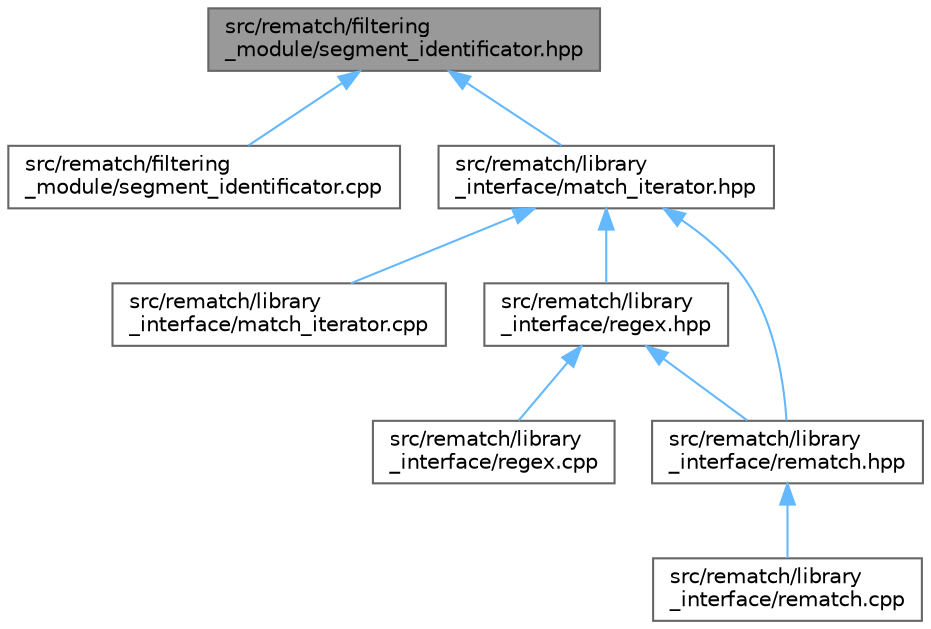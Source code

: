 digraph "src/rematch/filtering_module/segment_identificator.hpp"
{
 // LATEX_PDF_SIZE
  bgcolor="transparent";
  edge [fontname=Helvetica,fontsize=10,labelfontname=Helvetica,labelfontsize=10];
  node [fontname=Helvetica,fontsize=10,shape=box,height=0.2,width=0.4];
  Node1 [label="src/rematch/filtering\l_module/segment_identificator.hpp",height=0.2,width=0.4,color="gray40", fillcolor="grey60", style="filled", fontcolor="black",tooltip=" "];
  Node1 -> Node2 [dir="back",color="steelblue1",style="solid"];
  Node2 [label="src/rematch/filtering\l_module/segment_identificator.cpp",height=0.2,width=0.4,color="grey40", fillcolor="white", style="filled",URL="$d9/d43/segment__identificator_8cpp.html",tooltip=" "];
  Node1 -> Node3 [dir="back",color="steelblue1",style="solid"];
  Node3 [label="src/rematch/library\l_interface/match_iterator.hpp",height=0.2,width=0.4,color="grey40", fillcolor="white", style="filled",URL="$d4/dd5/match__iterator_8hpp.html",tooltip=" "];
  Node3 -> Node4 [dir="back",color="steelblue1",style="solid"];
  Node4 [label="src/rematch/library\l_interface/match_iterator.cpp",height=0.2,width=0.4,color="grey40", fillcolor="white", style="filled",URL="$d4/d17/match__iterator_8cpp.html",tooltip=" "];
  Node3 -> Node5 [dir="back",color="steelblue1",style="solid"];
  Node5 [label="src/rematch/library\l_interface/regex.hpp",height=0.2,width=0.4,color="grey40", fillcolor="white", style="filled",URL="$d6/d6f/regex_8hpp.html",tooltip=" "];
  Node5 -> Node6 [dir="back",color="steelblue1",style="solid"];
  Node6 [label="src/rematch/library\l_interface/regex.cpp",height=0.2,width=0.4,color="grey40", fillcolor="white", style="filled",URL="$d6/d85/regex_8cpp.html",tooltip=" "];
  Node5 -> Node7 [dir="back",color="steelblue1",style="solid"];
  Node7 [label="src/rematch/library\l_interface/rematch.hpp",height=0.2,width=0.4,color="grey40", fillcolor="white", style="filled",URL="$d8/d08/rematch_8hpp.html",tooltip=" "];
  Node7 -> Node8 [dir="back",color="steelblue1",style="solid"];
  Node8 [label="src/rematch/library\l_interface/rematch.cpp",height=0.2,width=0.4,color="grey40", fillcolor="white", style="filled",URL="$da/d8d/rematch_8cpp.html",tooltip=" "];
  Node3 -> Node7 [dir="back",color="steelblue1",style="solid"];
}
